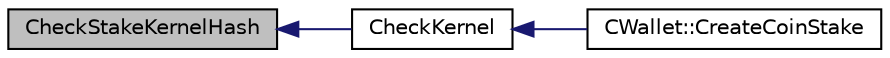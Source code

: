 digraph "CheckStakeKernelHash"
{
  edge [fontname="Helvetica",fontsize="10",labelfontname="Helvetica",labelfontsize="10"];
  node [fontname="Helvetica",fontsize="10",shape=record];
  rankdir="LR";
  Node16 [label="CheckStakeKernelHash",height=0.2,width=0.4,color="black", fillcolor="grey75", style="filled", fontcolor="black"];
  Node16 -> Node17 [dir="back",color="midnightblue",fontsize="10",style="solid",fontname="Helvetica"];
  Node17 [label="CheckKernel",height=0.2,width=0.4,color="black", fillcolor="white", style="filled",URL="$stake_8h.html#a65bf2727fbb2781621c1b66999fb0f98"];
  Node17 -> Node18 [dir="back",color="midnightblue",fontsize="10",style="solid",fontname="Helvetica"];
  Node18 [label="CWallet::CreateCoinStake",height=0.2,width=0.4,color="black", fillcolor="white", style="filled",URL="$class_c_wallet.html#a644df129468440aa36f49ca3716a3c19"];
}
